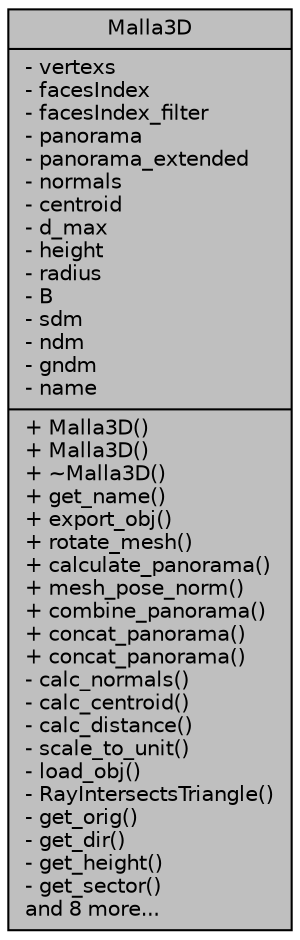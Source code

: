 digraph "Malla3D"
{
 // LATEX_PDF_SIZE
  edge [fontname="Helvetica",fontsize="10",labelfontname="Helvetica",labelfontsize="10"];
  node [fontname="Helvetica",fontsize="10",shape=record];
  Node1 [label="{Malla3D\n|- vertexs\l- facesIndex\l- facesIndex_filter\l- panorama\l- panorama_extended\l- normals\l- centroid\l- d_max\l- height\l- radius\l- B\l- sdm\l- ndm\l- gndm\l- name\l|+ Malla3D()\l+ Malla3D()\l+ ~Malla3D()\l+ get_name()\l+ export_obj()\l+ rotate_mesh()\l+ calculate_panorama()\l+ mesh_pose_norm()\l+ combine_panorama()\l+ concat_panorama()\l+ concat_panorama()\l- calc_normals()\l- calc_centroid()\l- calc_distance()\l- scale_to_unit()\l- load_obj()\l- RayIntersectsTriangle()\l- get_orig()\l- get_dir()\l- get_height()\l- get_sector()\land 8 more...\l}",height=0.2,width=0.4,color="black", fillcolor="grey75", style="filled", fontcolor="black",tooltip="This class contains the information about the 3D model."];
}

